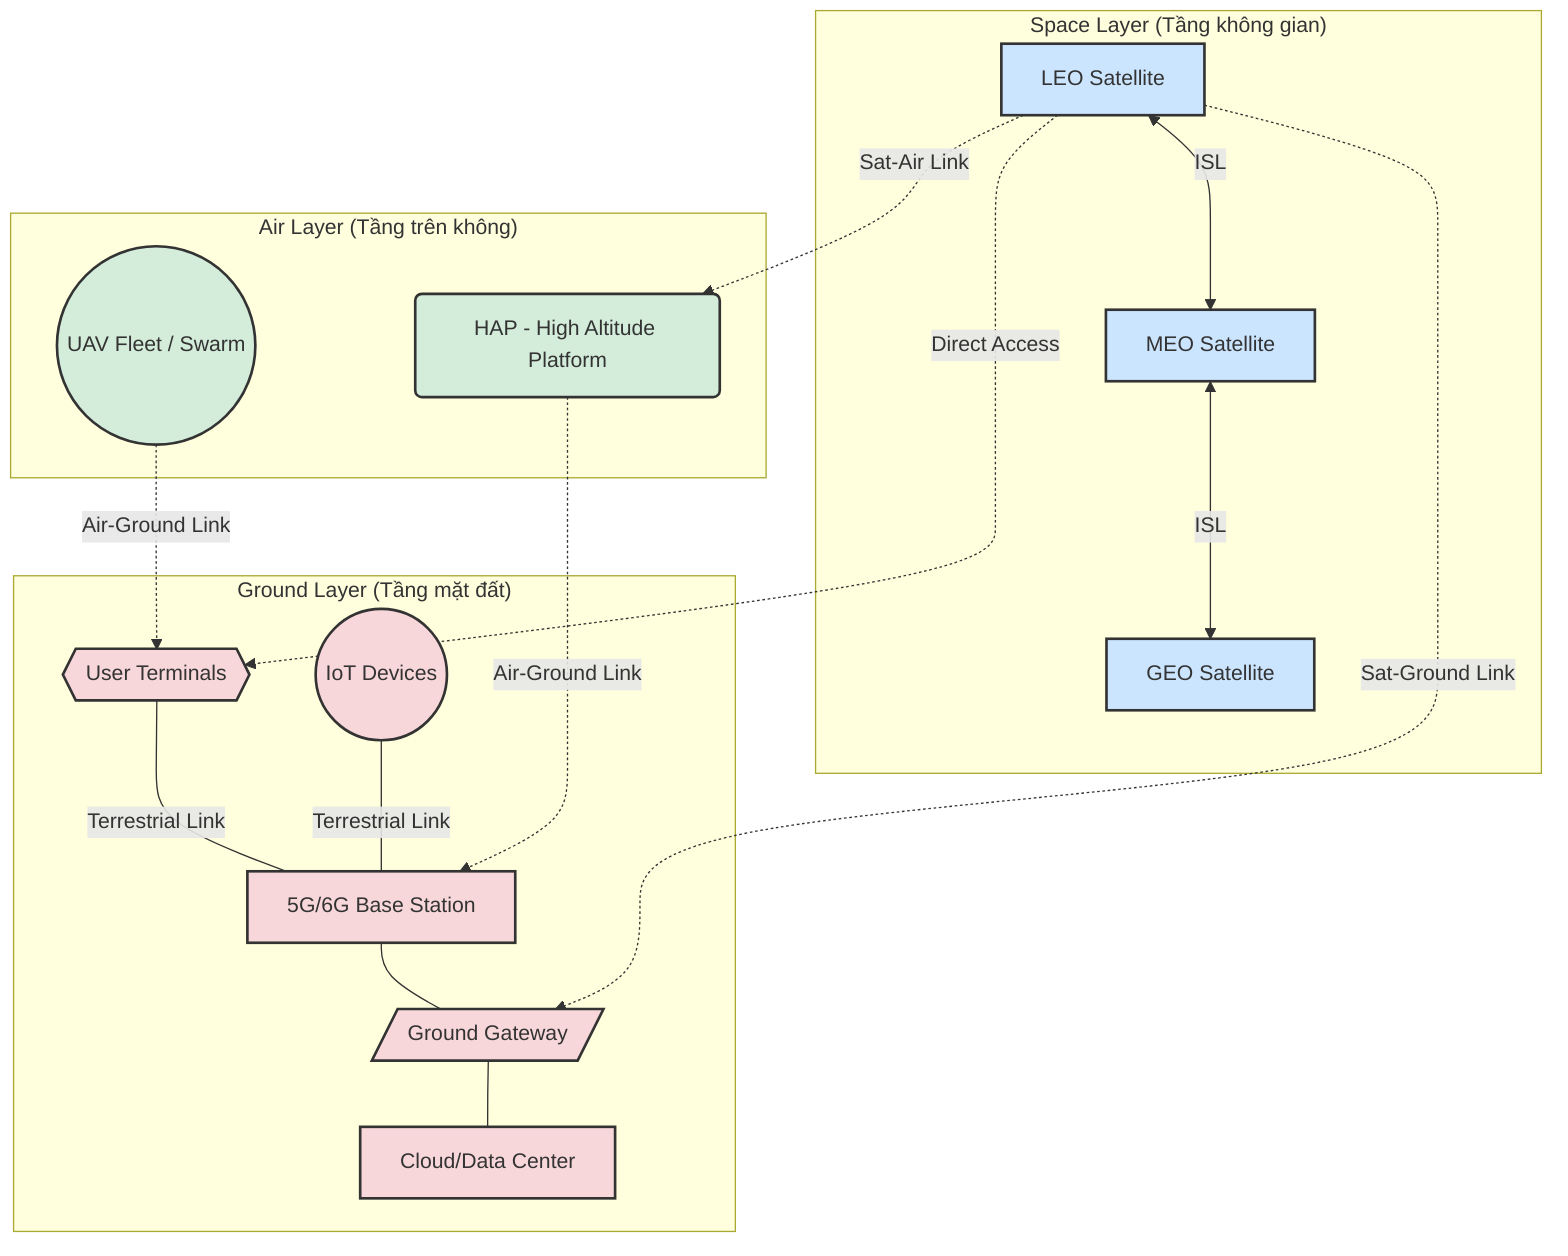 %% File: sagins_architecture.mmd
%% Description: High-level architecture of Space-Air-Ground Integrated Networks (SAG-INs).

graph TD;
    %% Subgraph for the Space Layer
    subgraph "Space Layer (Tầng không gian)"
        GEO[GEO Satellite]
        MEO[MEO Satellite]
        LEO[LEO Satellite]
        
        %% Inter-satellite links (ISL)
        LEO <-- ISL --> MEO;
        MEO <-- ISL --> GEO;
    end

    %% Subgraph for the Air Layer
    subgraph "Air Layer (Tầng trên không)"
        HAP(HAP - High Altitude Platform)
        UAV_Fleet((UAV Fleet / Swarm))
    end
    
    %% Subgraph for the Ground Layer
    subgraph "Ground Layer (Tầng mặt đất)"
        direction LR
        BS_5G[5G/6G Base Station]
        UEs{{User Terminals}}
        IoT_Devices((IoT Devices))
        GW[/Ground Gateway/]
        Cloud[Cloud/Data Center]
        
        %% Ground connections
        UEs -- Terrestrial Link --- BS_5G;
        IoT_Devices -- Terrestrial Link --- BS_5G;
        BS_5G --- GW;
        GW --- Cloud;
    end
    
    %% Inter-layer links (Wireless Links)
    LEO -.->|Sat-Ground Link| GW;
    LEO -.->|Sat-Air Link| HAP;
    HAP -.->|Air-Ground Link| BS_5G;
    UAV_Fleet -.->|Air-Ground Link| UEs;
    LEO -.->|Direct Access| UEs;

    %% Styling for clarity
    classDef space fill:#cce5ff,stroke:#333,stroke-width:2px;
    classDef air fill:#d4edda,stroke:#333,stroke-width:2px;
    classDef ground fill:#f8d7da,stroke:#333,stroke-width:2px;
    
    class GEO,MEO,LEO space;
    class HAP,UAV_Fleet air;
    class BS_5G,UEs,IoT_Devices,GW,Cloud ground;
